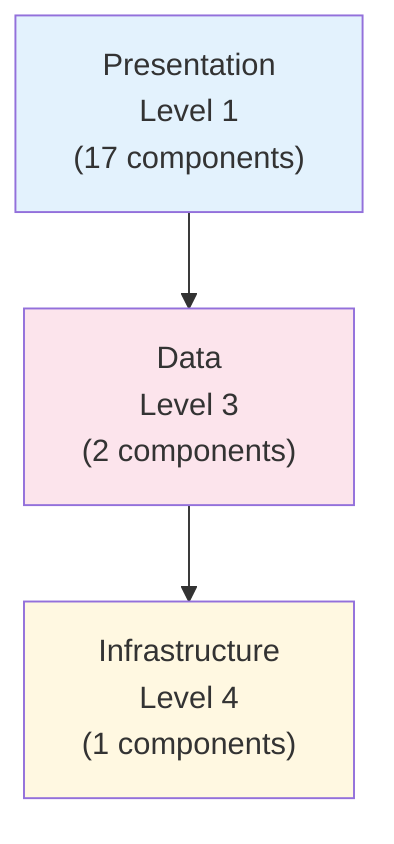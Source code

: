 graph TD
    Presentation["Presentation<br/>Level 1<br/>(17 components)"]
    class Presentation layer-1
    Data["Data<br/>Level 3<br/>(2 components)"]
    class Data layer-3
    Infrastructure["Infrastructure<br/>Level 4<br/>(1 components)"]
    class Infrastructure layer-4
    Presentation --> Data
    Data --> Infrastructure
    classDef layer-1 fill:#e3f2fd
    classDef layer-2 fill:#f1f8e9
    classDef layer-3 fill:#fce4ec
    classDef layer-4 fill:#fff8e1